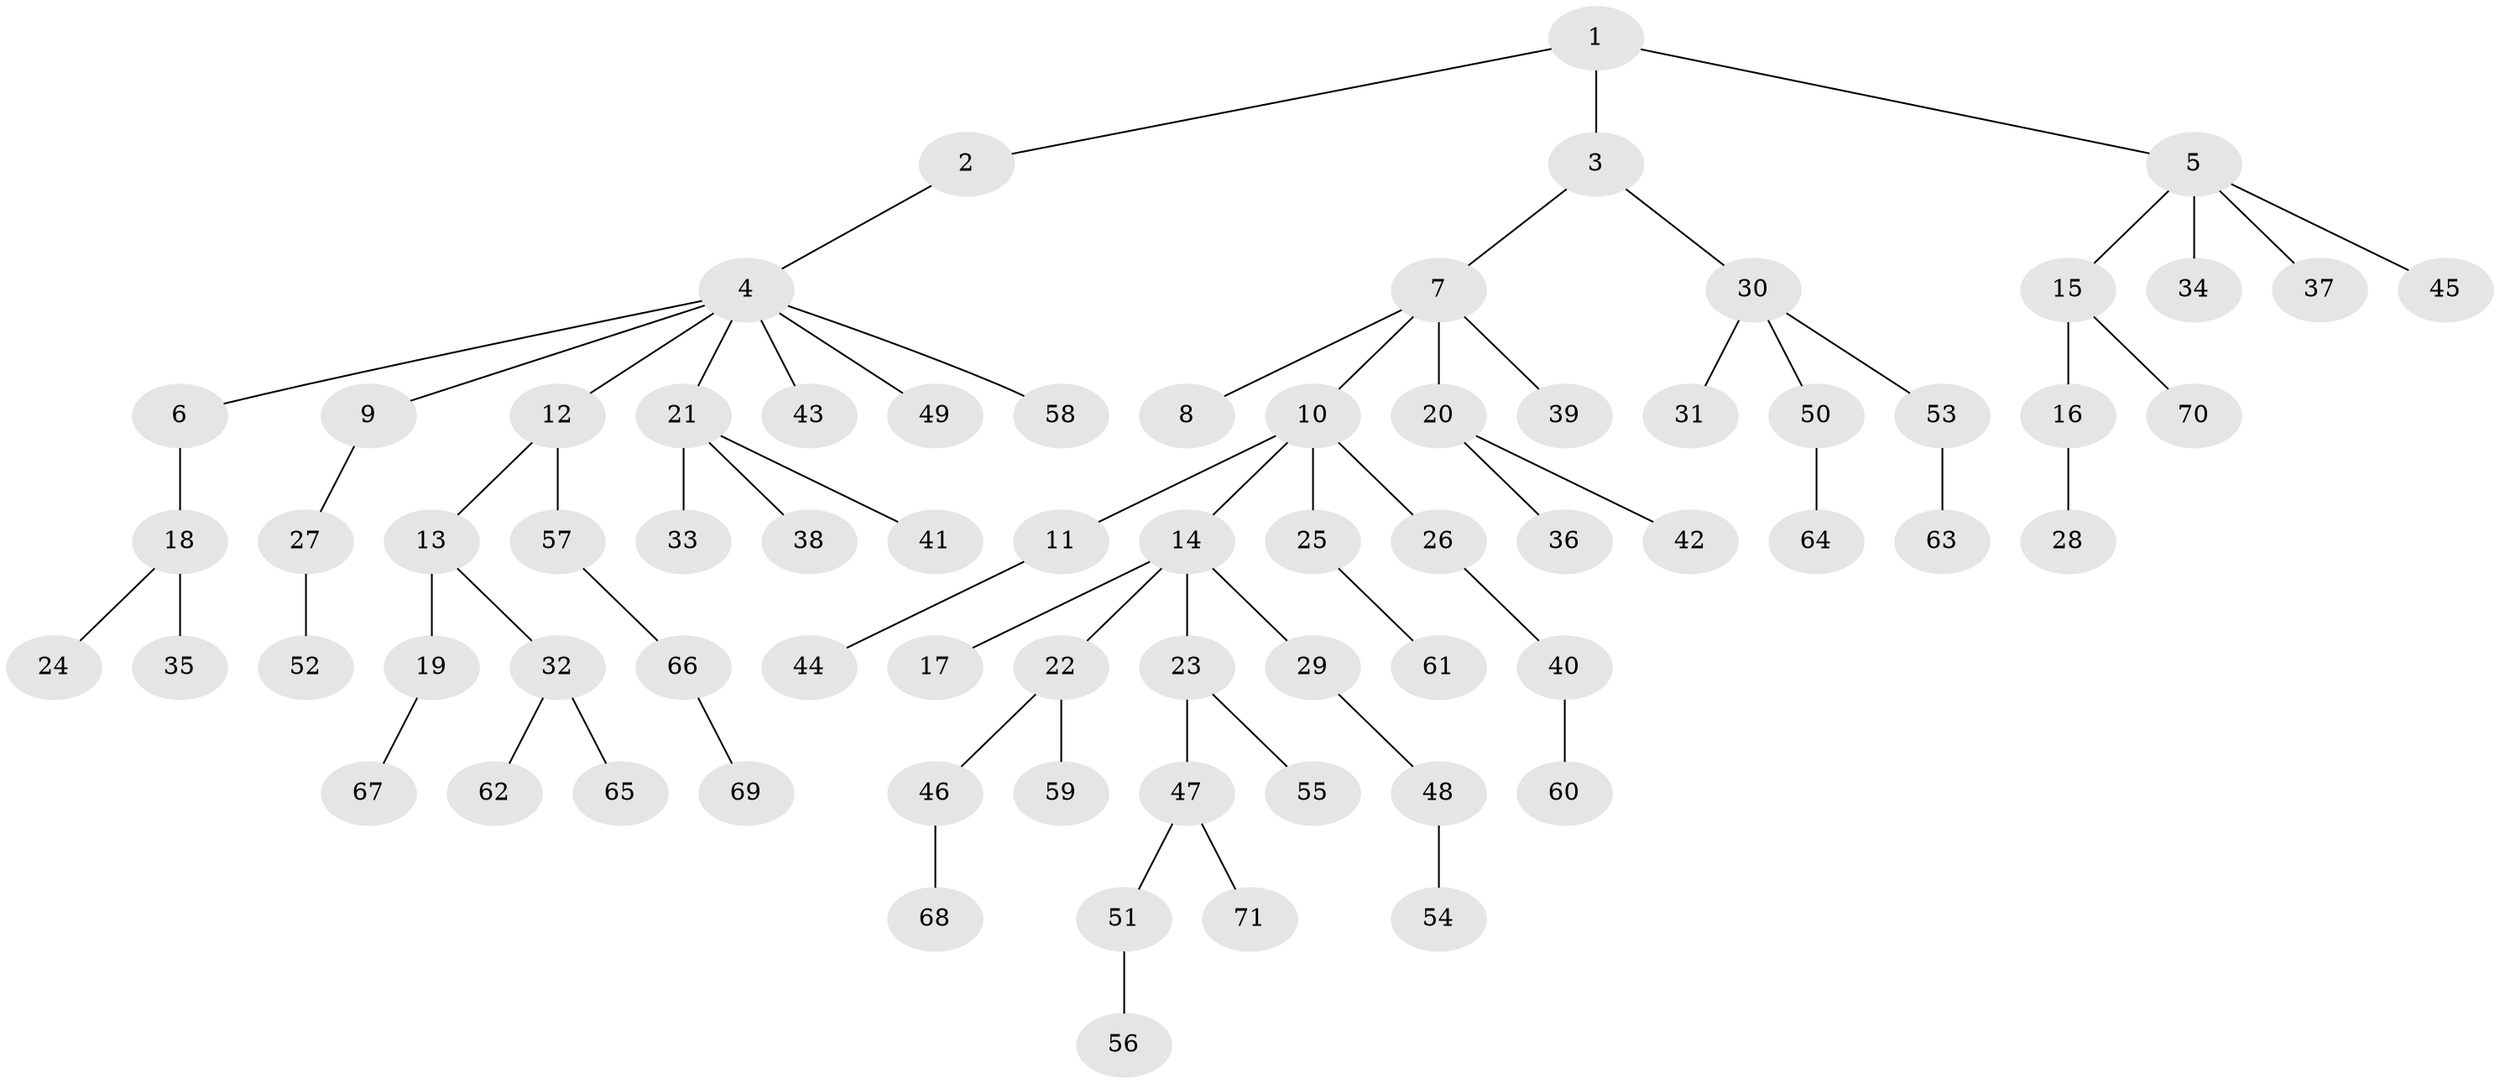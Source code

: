 // coarse degree distribution, {4: 0.02857142857142857, 1: 0.7142857142857143, 2: 0.2, 9: 0.02857142857142857, 16: 0.02857142857142857}
// Generated by graph-tools (version 1.1) at 2025/55/03/04/25 21:55:57]
// undirected, 71 vertices, 70 edges
graph export_dot {
graph [start="1"]
  node [color=gray90,style=filled];
  1;
  2;
  3;
  4;
  5;
  6;
  7;
  8;
  9;
  10;
  11;
  12;
  13;
  14;
  15;
  16;
  17;
  18;
  19;
  20;
  21;
  22;
  23;
  24;
  25;
  26;
  27;
  28;
  29;
  30;
  31;
  32;
  33;
  34;
  35;
  36;
  37;
  38;
  39;
  40;
  41;
  42;
  43;
  44;
  45;
  46;
  47;
  48;
  49;
  50;
  51;
  52;
  53;
  54;
  55;
  56;
  57;
  58;
  59;
  60;
  61;
  62;
  63;
  64;
  65;
  66;
  67;
  68;
  69;
  70;
  71;
  1 -- 2;
  1 -- 3;
  1 -- 5;
  2 -- 4;
  3 -- 7;
  3 -- 30;
  4 -- 6;
  4 -- 9;
  4 -- 12;
  4 -- 21;
  4 -- 43;
  4 -- 49;
  4 -- 58;
  5 -- 15;
  5 -- 34;
  5 -- 37;
  5 -- 45;
  6 -- 18;
  7 -- 8;
  7 -- 10;
  7 -- 20;
  7 -- 39;
  9 -- 27;
  10 -- 11;
  10 -- 14;
  10 -- 25;
  10 -- 26;
  11 -- 44;
  12 -- 13;
  12 -- 57;
  13 -- 19;
  13 -- 32;
  14 -- 17;
  14 -- 22;
  14 -- 23;
  14 -- 29;
  15 -- 16;
  15 -- 70;
  16 -- 28;
  18 -- 24;
  18 -- 35;
  19 -- 67;
  20 -- 36;
  20 -- 42;
  21 -- 33;
  21 -- 38;
  21 -- 41;
  22 -- 46;
  22 -- 59;
  23 -- 47;
  23 -- 55;
  25 -- 61;
  26 -- 40;
  27 -- 52;
  29 -- 48;
  30 -- 31;
  30 -- 50;
  30 -- 53;
  32 -- 62;
  32 -- 65;
  40 -- 60;
  46 -- 68;
  47 -- 51;
  47 -- 71;
  48 -- 54;
  50 -- 64;
  51 -- 56;
  53 -- 63;
  57 -- 66;
  66 -- 69;
}
